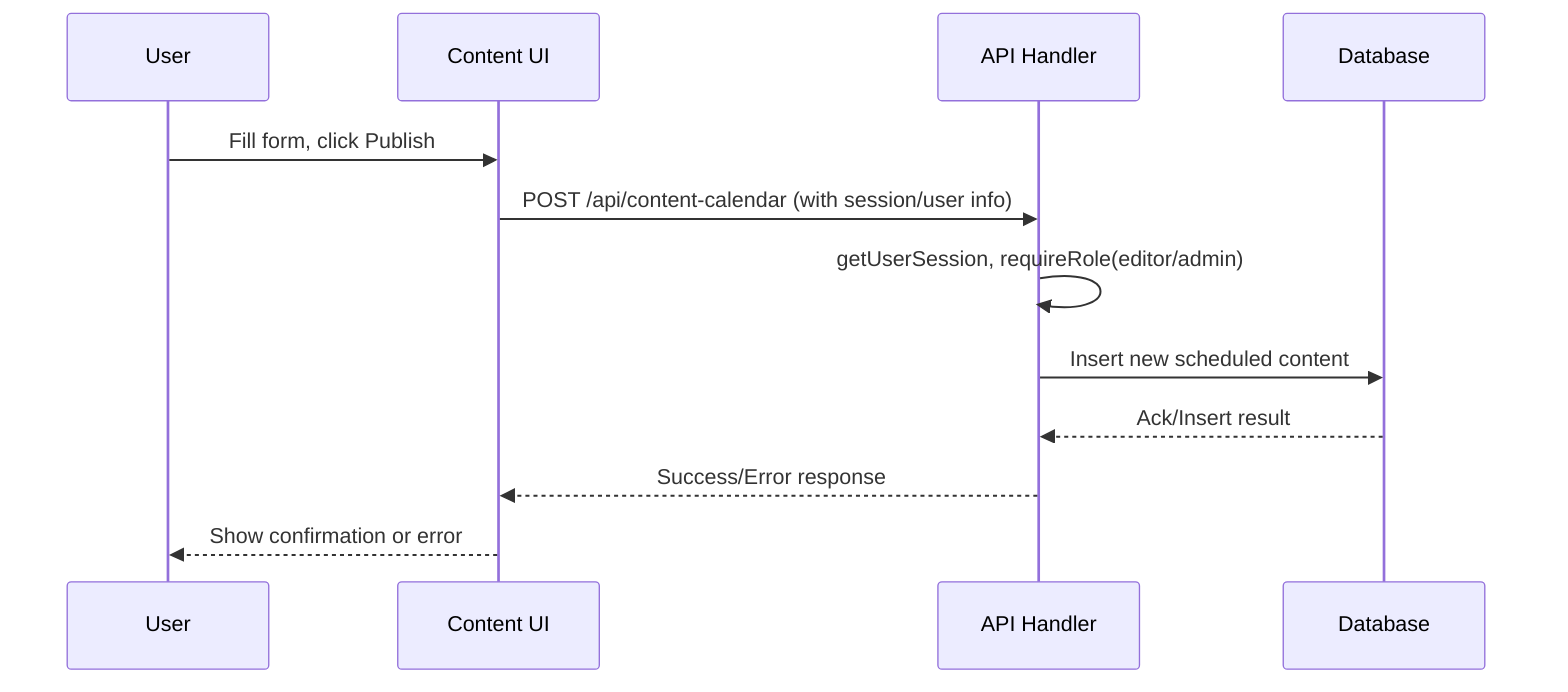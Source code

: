 sequenceDiagram
  participant U as User
  participant FE as Content UI
  participant API as API Handler
  participant DB as Database

  U->>FE: Fill form, click Publish
  FE->>API: POST /api/content-calendar (with session/user info)
  API->>API: getUserSession, requireRole(editor/admin)
  API->>DB: Insert new scheduled content
  DB-->>API: Ack/Insert result
  API-->>FE: Success/Error response
  FE-->>U: Show confirmation or error